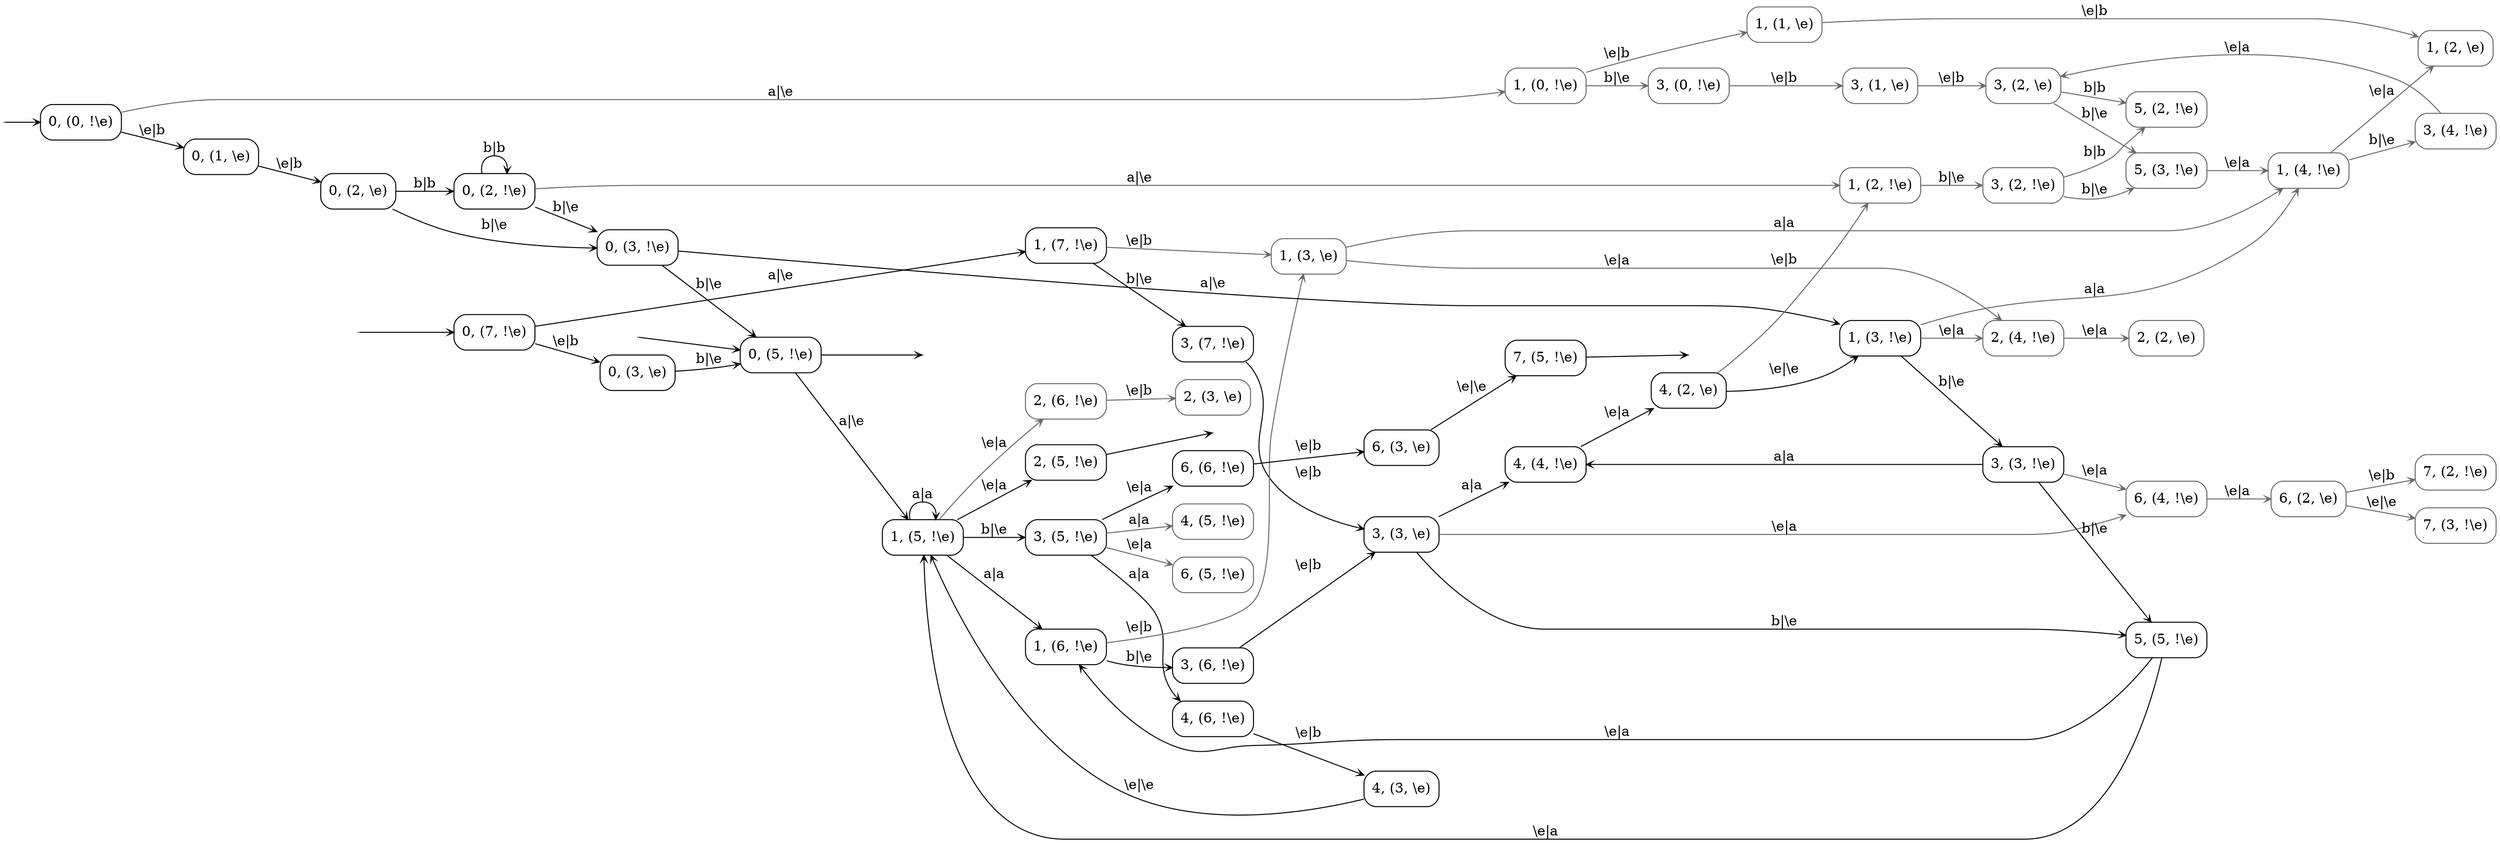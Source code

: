digraph
{
  vcsn_context = "lat<nullableset<letterset<char_letters(ab)>>, nullableset<letterset<char_letters(ab)>>>, b"
  rankdir = LR
  edge [arrowhead = vee, arrowsize = .6]
  {
    node [shape = point, width = 0]
    I0
    I1
    I2
    F2
    F16
    F46
  }
  {
    node [shape = circle, style = rounded, width = 0.5]
    0 [label = "0, (0, !\\e)", shape = box]
    1 [label = "0, (7, !\\e)", shape = box]
    2 [label = "0, (5, !\\e)", shape = box]
    3 [label = "1, (0, !\\e)", shape = box, color = DimGray]
    4 [label = "0, (1, \\e)", shape = box]
    5 [label = "1, (7, !\\e)", shape = box]
    6 [label = "0, (3, \\e)", shape = box]
    7 [label = "1, (5, !\\e)", shape = box]
    8 [label = "3, (0, !\\e)", shape = box, color = DimGray]
    9 [label = "1, (1, \\e)", shape = box, color = DimGray]
    10 [label = "0, (2, \\e)", shape = box]
    11 [label = "3, (7, !\\e)", shape = box]
    12 [label = "1, (3, \\e)", shape = box, color = DimGray]
    13 [label = "3, (5, !\\e)", shape = box]
    14 [label = "1, (6, !\\e)", shape = box]
    15 [label = "2, (6, !\\e)", shape = box, color = DimGray]
    16 [label = "2, (5, !\\e)", shape = box]
    17 [label = "3, (1, \\e)", shape = box, color = DimGray]
    18 [label = "1, (2, \\e)", shape = box, color = DimGray]
    19 [label = "0, (2, !\\e)", shape = box]
    20 [label = "0, (3, !\\e)", shape = box]
    21 [label = "3, (3, \\e)", shape = box]
    22 [label = "1, (4, !\\e)", shape = box, color = DimGray]
    23 [label = "2, (4, !\\e)", shape = box, color = DimGray]
    24 [label = "4, (6, !\\e)", shape = box]
    25 [label = "4, (5, !\\e)", shape = box, color = DimGray]
    26 [label = "6, (6, !\\e)", shape = box]
    27 [label = "6, (5, !\\e)", shape = box, color = DimGray]
    28 [label = "3, (6, !\\e)", shape = box]
    29 [label = "2, (3, \\e)", shape = box, color = DimGray]
    30 [label = "3, (2, \\e)", shape = box, color = DimGray]
    31 [label = "1, (2, !\\e)", shape = box, color = DimGray]
    32 [label = "1, (3, !\\e)", shape = box]
    33 [label = "4, (4, !\\e)", shape = box]
    34 [label = "6, (4, !\\e)", shape = box, color = DimGray]
    35 [label = "5, (5, !\\e)", shape = box]
    36 [label = "3, (4, !\\e)", shape = box, color = DimGray]
    37 [label = "2, (2, \\e)", shape = box, color = DimGray]
    38 [label = "4, (3, \\e)", shape = box]
    39 [label = "6, (3, \\e)", shape = box]
    40 [label = "5, (2, !\\e)", shape = box, color = DimGray]
    41 [label = "5, (3, !\\e)", shape = box, color = DimGray]
    42 [label = "3, (2, !\\e)", shape = box, color = DimGray]
    43 [label = "3, (3, !\\e)", shape = box]
    44 [label = "4, (2, \\e)", shape = box]
    45 [label = "6, (2, \\e)", shape = box, color = DimGray]
    46 [label = "7, (5, !\\e)", shape = box]
    47 [label = "7, (2, !\\e)", shape = box, color = DimGray]
    48 [label = "7, (3, !\\e)", shape = box, color = DimGray]
  }
  I0 -> 0
  I1 -> 1
  I2 -> 2
  0 -> 3 [label = "a|\\e", color = DimGray]
  0 -> 4 [label = "\\e|b"]
  1 -> 5 [label = "a|\\e"]
  1 -> 6 [label = "\\e|b"]
  2 -> F2
  2 -> 7 [label = "a|\\e"]
  3 -> 8 [label = "b|\\e", color = DimGray]
  3 -> 9 [label = "\\e|b", color = DimGray]
  4 -> 10 [label = "\\e|b"]
  5 -> 11 [label = "b|\\e"]
  5 -> 12 [label = "\\e|b", color = DimGray]
  6 -> 2 [label = "b|\\e"]
  7 -> 7 [label = "a|a"]
  7 -> 13 [label = "b|\\e"]
  7 -> 14 [label = "a|a"]
  7 -> 15 [label = "\\e|a", color = DimGray]
  7 -> 16 [label = "\\e|a"]
  8 -> 17 [label = "\\e|b", color = DimGray]
  9 -> 18 [label = "\\e|b", color = DimGray]
  10 -> 19 [label = "b|b"]
  10 -> 20 [label = "b|\\e"]
  11 -> 21 [label = "\\e|b"]
  12 -> 22 [label = "a|a", color = DimGray]
  12 -> 23 [label = "\\e|a", color = DimGray]
  13 -> 24 [label = "a|a"]
  13 -> 25 [label = "a|a", color = DimGray]
  13 -> 26 [label = "\\e|a"]
  13 -> 27 [label = "\\e|a", color = DimGray]
  14 -> 12 [label = "\\e|b", color = DimGray]
  14 -> 28 [label = "b|\\e"]
  15 -> 29 [label = "\\e|b", color = DimGray]
  16 -> F16
  17 -> 30 [label = "\\e|b", color = DimGray]
  19 -> 19 [label = "b|b"]
  19 -> 20 [label = "b|\\e"]
  19 -> 31 [label = "a|\\e", color = DimGray]
  20 -> 2 [label = "b|\\e"]
  20 -> 32 [label = "a|\\e"]
  21 -> 33 [label = "a|a"]
  21 -> 34 [label = "\\e|a", color = DimGray]
  21 -> 35 [label = "b|\\e"]
  22 -> 18 [label = "\\e|a", color = DimGray]
  22 -> 36 [label = "b|\\e", color = DimGray]
  23 -> 37 [label = "\\e|a", color = DimGray]
  24 -> 38 [label = "\\e|b"]
  26 -> 39 [label = "\\e|b"]
  28 -> 21 [label = "\\e|b"]
  30 -> 40 [label = "b|b", color = DimGray]
  30 -> 41 [label = "b|\\e", color = DimGray]
  31 -> 42 [label = "b|\\e", color = DimGray]
  32 -> 22 [label = "a|a", color = DimGray]
  32 -> 23 [label = "\\e|a", color = DimGray]
  32 -> 43 [label = "b|\\e"]
  33 -> 44 [label = "\\e|a"]
  34 -> 45 [label = "\\e|a", color = DimGray]
  35 -> 7 [label = "\\e|a"]
  35 -> 14 [label = "\\e|a"]
  36 -> 30 [label = "\\e|a", color = DimGray]
  38 -> 7 [label = "\\e|\\e"]
  39 -> 46 [label = "\\e|\\e"]
  41 -> 22 [label = "\\e|a", color = DimGray]
  42 -> 40 [label = "b|b", color = DimGray]
  42 -> 41 [label = "b|\\e", color = DimGray]
  43 -> 33 [label = "a|a"]
  43 -> 34 [label = "\\e|a", color = DimGray]
  43 -> 35 [label = "b|\\e"]
  44 -> 31 [label = "\\e|b", color = DimGray]
  44 -> 32 [label = "\\e|\\e"]
  45 -> 47 [label = "\\e|b", color = DimGray]
  45 -> 48 [label = "\\e|\\e", color = DimGray]
  46 -> F46
}
